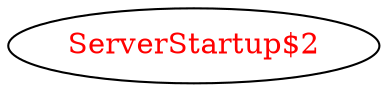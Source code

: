 digraph dependencyGraph {
 concentrate=true;
 ranksep="2.0";
 rankdir="LR"; 
 splines="ortho";
"ServerStartup$2" [fontcolor="red"];
}